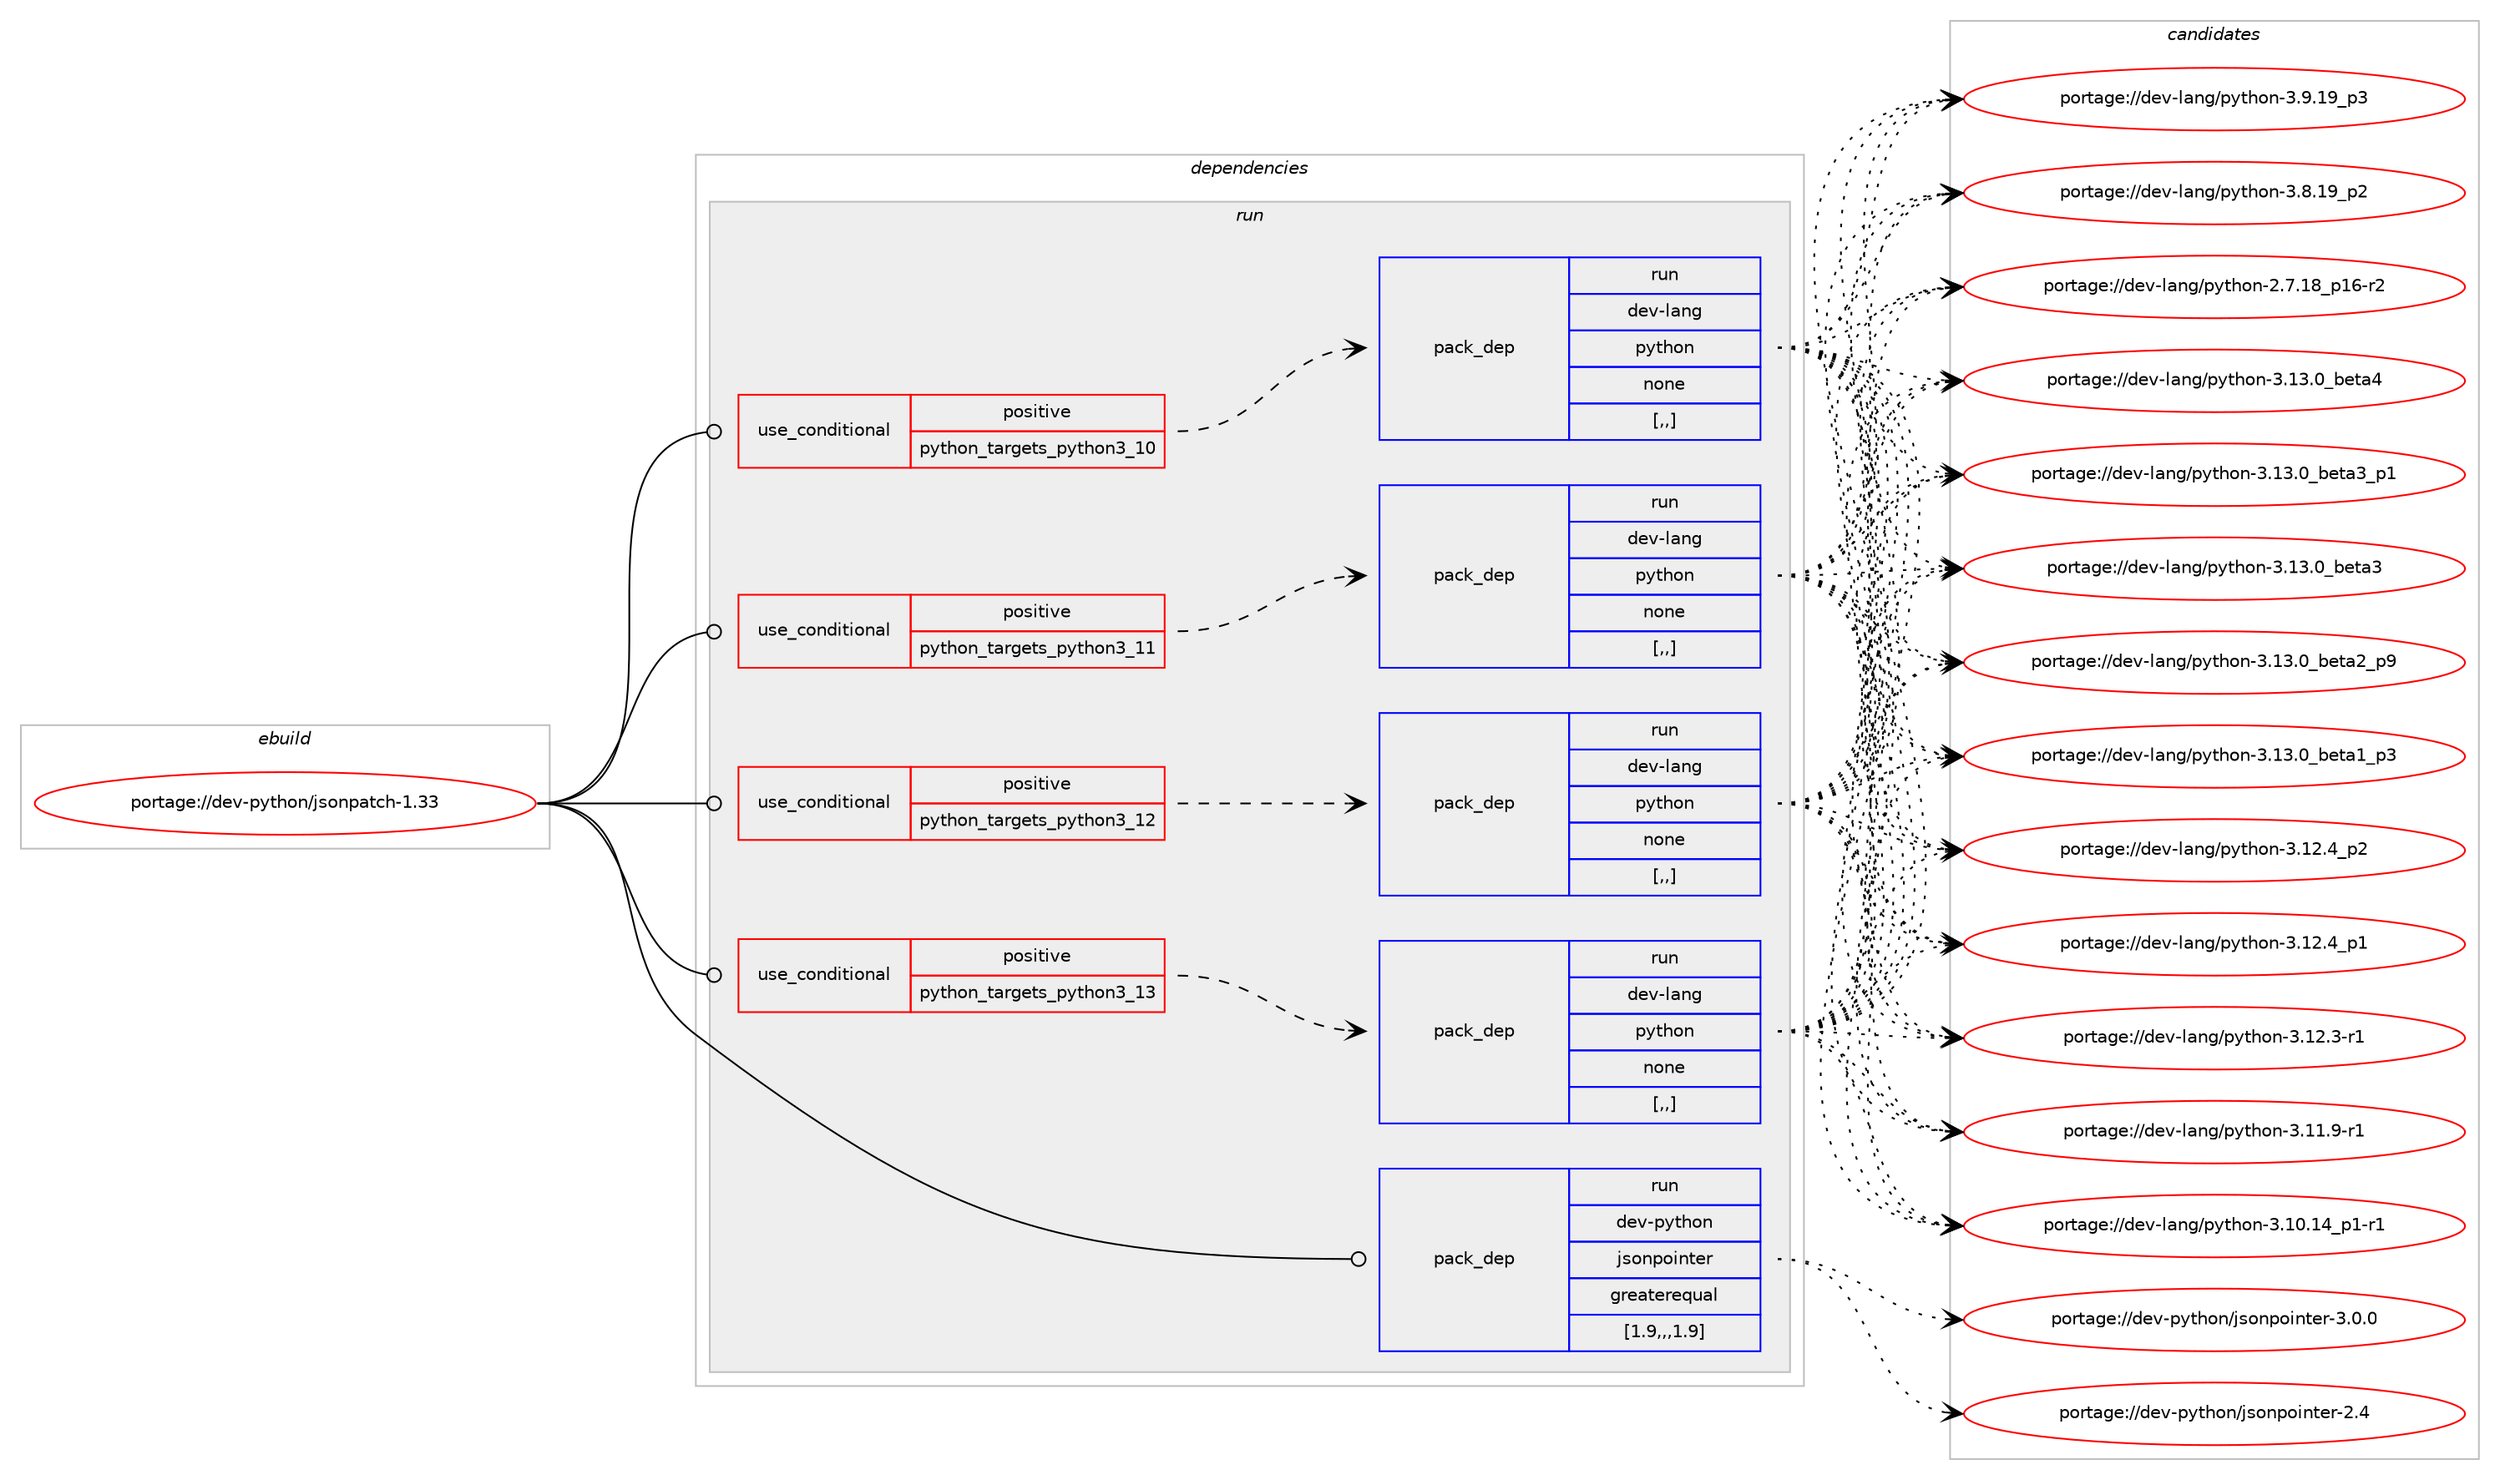 digraph prolog {

# *************
# Graph options
# *************

newrank=true;
concentrate=true;
compound=true;
graph [rankdir=LR,fontname=Helvetica,fontsize=10,ranksep=1.5];#, ranksep=2.5, nodesep=0.2];
edge  [arrowhead=vee];
node  [fontname=Helvetica,fontsize=10];

# **********
# The ebuild
# **********

subgraph cluster_leftcol {
color=gray;
label=<<i>ebuild</i>>;
id [label="portage://dev-python/jsonpatch-1.33", color=red, width=4, href="../dev-python/jsonpatch-1.33.svg"];
}

# ****************
# The dependencies
# ****************

subgraph cluster_midcol {
color=gray;
label=<<i>dependencies</i>>;
subgraph cluster_compile {
fillcolor="#eeeeee";
style=filled;
label=<<i>compile</i>>;
}
subgraph cluster_compileandrun {
fillcolor="#eeeeee";
style=filled;
label=<<i>compile and run</i>>;
}
subgraph cluster_run {
fillcolor="#eeeeee";
style=filled;
label=<<i>run</i>>;
subgraph cond34024 {
dependency149407 [label=<<TABLE BORDER="0" CELLBORDER="1" CELLSPACING="0" CELLPADDING="4"><TR><TD ROWSPAN="3" CELLPADDING="10">use_conditional</TD></TR><TR><TD>positive</TD></TR><TR><TD>python_targets_python3_10</TD></TR></TABLE>>, shape=none, color=red];
subgraph pack114133 {
dependency149408 [label=<<TABLE BORDER="0" CELLBORDER="1" CELLSPACING="0" CELLPADDING="4" WIDTH="220"><TR><TD ROWSPAN="6" CELLPADDING="30">pack_dep</TD></TR><TR><TD WIDTH="110">run</TD></TR><TR><TD>dev-lang</TD></TR><TR><TD>python</TD></TR><TR><TD>none</TD></TR><TR><TD>[,,]</TD></TR></TABLE>>, shape=none, color=blue];
}
dependency149407:e -> dependency149408:w [weight=20,style="dashed",arrowhead="vee"];
}
id:e -> dependency149407:w [weight=20,style="solid",arrowhead="odot"];
subgraph cond34025 {
dependency149409 [label=<<TABLE BORDER="0" CELLBORDER="1" CELLSPACING="0" CELLPADDING="4"><TR><TD ROWSPAN="3" CELLPADDING="10">use_conditional</TD></TR><TR><TD>positive</TD></TR><TR><TD>python_targets_python3_11</TD></TR></TABLE>>, shape=none, color=red];
subgraph pack114134 {
dependency149410 [label=<<TABLE BORDER="0" CELLBORDER="1" CELLSPACING="0" CELLPADDING="4" WIDTH="220"><TR><TD ROWSPAN="6" CELLPADDING="30">pack_dep</TD></TR><TR><TD WIDTH="110">run</TD></TR><TR><TD>dev-lang</TD></TR><TR><TD>python</TD></TR><TR><TD>none</TD></TR><TR><TD>[,,]</TD></TR></TABLE>>, shape=none, color=blue];
}
dependency149409:e -> dependency149410:w [weight=20,style="dashed",arrowhead="vee"];
}
id:e -> dependency149409:w [weight=20,style="solid",arrowhead="odot"];
subgraph cond34026 {
dependency149411 [label=<<TABLE BORDER="0" CELLBORDER="1" CELLSPACING="0" CELLPADDING="4"><TR><TD ROWSPAN="3" CELLPADDING="10">use_conditional</TD></TR><TR><TD>positive</TD></TR><TR><TD>python_targets_python3_12</TD></TR></TABLE>>, shape=none, color=red];
subgraph pack114135 {
dependency149412 [label=<<TABLE BORDER="0" CELLBORDER="1" CELLSPACING="0" CELLPADDING="4" WIDTH="220"><TR><TD ROWSPAN="6" CELLPADDING="30">pack_dep</TD></TR><TR><TD WIDTH="110">run</TD></TR><TR><TD>dev-lang</TD></TR><TR><TD>python</TD></TR><TR><TD>none</TD></TR><TR><TD>[,,]</TD></TR></TABLE>>, shape=none, color=blue];
}
dependency149411:e -> dependency149412:w [weight=20,style="dashed",arrowhead="vee"];
}
id:e -> dependency149411:w [weight=20,style="solid",arrowhead="odot"];
subgraph cond34027 {
dependency149413 [label=<<TABLE BORDER="0" CELLBORDER="1" CELLSPACING="0" CELLPADDING="4"><TR><TD ROWSPAN="3" CELLPADDING="10">use_conditional</TD></TR><TR><TD>positive</TD></TR><TR><TD>python_targets_python3_13</TD></TR></TABLE>>, shape=none, color=red];
subgraph pack114136 {
dependency149414 [label=<<TABLE BORDER="0" CELLBORDER="1" CELLSPACING="0" CELLPADDING="4" WIDTH="220"><TR><TD ROWSPAN="6" CELLPADDING="30">pack_dep</TD></TR><TR><TD WIDTH="110">run</TD></TR><TR><TD>dev-lang</TD></TR><TR><TD>python</TD></TR><TR><TD>none</TD></TR><TR><TD>[,,]</TD></TR></TABLE>>, shape=none, color=blue];
}
dependency149413:e -> dependency149414:w [weight=20,style="dashed",arrowhead="vee"];
}
id:e -> dependency149413:w [weight=20,style="solid",arrowhead="odot"];
subgraph pack114137 {
dependency149415 [label=<<TABLE BORDER="0" CELLBORDER="1" CELLSPACING="0" CELLPADDING="4" WIDTH="220"><TR><TD ROWSPAN="6" CELLPADDING="30">pack_dep</TD></TR><TR><TD WIDTH="110">run</TD></TR><TR><TD>dev-python</TD></TR><TR><TD>jsonpointer</TD></TR><TR><TD>greaterequal</TD></TR><TR><TD>[1.9,,,1.9]</TD></TR></TABLE>>, shape=none, color=blue];
}
id:e -> dependency149415:w [weight=20,style="solid",arrowhead="odot"];
}
}

# **************
# The candidates
# **************

subgraph cluster_choices {
rank=same;
color=gray;
label=<<i>candidates</i>>;

subgraph choice114133 {
color=black;
nodesep=1;
choice1001011184510897110103471121211161041111104551464951464895981011169752 [label="portage://dev-lang/python-3.13.0_beta4", color=red, width=4,href="../dev-lang/python-3.13.0_beta4.svg"];
choice10010111845108971101034711212111610411111045514649514648959810111697519511249 [label="portage://dev-lang/python-3.13.0_beta3_p1", color=red, width=4,href="../dev-lang/python-3.13.0_beta3_p1.svg"];
choice1001011184510897110103471121211161041111104551464951464895981011169751 [label="portage://dev-lang/python-3.13.0_beta3", color=red, width=4,href="../dev-lang/python-3.13.0_beta3.svg"];
choice10010111845108971101034711212111610411111045514649514648959810111697509511257 [label="portage://dev-lang/python-3.13.0_beta2_p9", color=red, width=4,href="../dev-lang/python-3.13.0_beta2_p9.svg"];
choice10010111845108971101034711212111610411111045514649514648959810111697499511251 [label="portage://dev-lang/python-3.13.0_beta1_p3", color=red, width=4,href="../dev-lang/python-3.13.0_beta1_p3.svg"];
choice100101118451089711010347112121116104111110455146495046529511250 [label="portage://dev-lang/python-3.12.4_p2", color=red, width=4,href="../dev-lang/python-3.12.4_p2.svg"];
choice100101118451089711010347112121116104111110455146495046529511249 [label="portage://dev-lang/python-3.12.4_p1", color=red, width=4,href="../dev-lang/python-3.12.4_p1.svg"];
choice100101118451089711010347112121116104111110455146495046514511449 [label="portage://dev-lang/python-3.12.3-r1", color=red, width=4,href="../dev-lang/python-3.12.3-r1.svg"];
choice100101118451089711010347112121116104111110455146494946574511449 [label="portage://dev-lang/python-3.11.9-r1", color=red, width=4,href="../dev-lang/python-3.11.9-r1.svg"];
choice100101118451089711010347112121116104111110455146494846495295112494511449 [label="portage://dev-lang/python-3.10.14_p1-r1", color=red, width=4,href="../dev-lang/python-3.10.14_p1-r1.svg"];
choice100101118451089711010347112121116104111110455146574649579511251 [label="portage://dev-lang/python-3.9.19_p3", color=red, width=4,href="../dev-lang/python-3.9.19_p3.svg"];
choice100101118451089711010347112121116104111110455146564649579511250 [label="portage://dev-lang/python-3.8.19_p2", color=red, width=4,href="../dev-lang/python-3.8.19_p2.svg"];
choice100101118451089711010347112121116104111110455046554649569511249544511450 [label="portage://dev-lang/python-2.7.18_p16-r2", color=red, width=4,href="../dev-lang/python-2.7.18_p16-r2.svg"];
dependency149408:e -> choice1001011184510897110103471121211161041111104551464951464895981011169752:w [style=dotted,weight="100"];
dependency149408:e -> choice10010111845108971101034711212111610411111045514649514648959810111697519511249:w [style=dotted,weight="100"];
dependency149408:e -> choice1001011184510897110103471121211161041111104551464951464895981011169751:w [style=dotted,weight="100"];
dependency149408:e -> choice10010111845108971101034711212111610411111045514649514648959810111697509511257:w [style=dotted,weight="100"];
dependency149408:e -> choice10010111845108971101034711212111610411111045514649514648959810111697499511251:w [style=dotted,weight="100"];
dependency149408:e -> choice100101118451089711010347112121116104111110455146495046529511250:w [style=dotted,weight="100"];
dependency149408:e -> choice100101118451089711010347112121116104111110455146495046529511249:w [style=dotted,weight="100"];
dependency149408:e -> choice100101118451089711010347112121116104111110455146495046514511449:w [style=dotted,weight="100"];
dependency149408:e -> choice100101118451089711010347112121116104111110455146494946574511449:w [style=dotted,weight="100"];
dependency149408:e -> choice100101118451089711010347112121116104111110455146494846495295112494511449:w [style=dotted,weight="100"];
dependency149408:e -> choice100101118451089711010347112121116104111110455146574649579511251:w [style=dotted,weight="100"];
dependency149408:e -> choice100101118451089711010347112121116104111110455146564649579511250:w [style=dotted,weight="100"];
dependency149408:e -> choice100101118451089711010347112121116104111110455046554649569511249544511450:w [style=dotted,weight="100"];
}
subgraph choice114134 {
color=black;
nodesep=1;
choice1001011184510897110103471121211161041111104551464951464895981011169752 [label="portage://dev-lang/python-3.13.0_beta4", color=red, width=4,href="../dev-lang/python-3.13.0_beta4.svg"];
choice10010111845108971101034711212111610411111045514649514648959810111697519511249 [label="portage://dev-lang/python-3.13.0_beta3_p1", color=red, width=4,href="../dev-lang/python-3.13.0_beta3_p1.svg"];
choice1001011184510897110103471121211161041111104551464951464895981011169751 [label="portage://dev-lang/python-3.13.0_beta3", color=red, width=4,href="../dev-lang/python-3.13.0_beta3.svg"];
choice10010111845108971101034711212111610411111045514649514648959810111697509511257 [label="portage://dev-lang/python-3.13.0_beta2_p9", color=red, width=4,href="../dev-lang/python-3.13.0_beta2_p9.svg"];
choice10010111845108971101034711212111610411111045514649514648959810111697499511251 [label="portage://dev-lang/python-3.13.0_beta1_p3", color=red, width=4,href="../dev-lang/python-3.13.0_beta1_p3.svg"];
choice100101118451089711010347112121116104111110455146495046529511250 [label="portage://dev-lang/python-3.12.4_p2", color=red, width=4,href="../dev-lang/python-3.12.4_p2.svg"];
choice100101118451089711010347112121116104111110455146495046529511249 [label="portage://dev-lang/python-3.12.4_p1", color=red, width=4,href="../dev-lang/python-3.12.4_p1.svg"];
choice100101118451089711010347112121116104111110455146495046514511449 [label="portage://dev-lang/python-3.12.3-r1", color=red, width=4,href="../dev-lang/python-3.12.3-r1.svg"];
choice100101118451089711010347112121116104111110455146494946574511449 [label="portage://dev-lang/python-3.11.9-r1", color=red, width=4,href="../dev-lang/python-3.11.9-r1.svg"];
choice100101118451089711010347112121116104111110455146494846495295112494511449 [label="portage://dev-lang/python-3.10.14_p1-r1", color=red, width=4,href="../dev-lang/python-3.10.14_p1-r1.svg"];
choice100101118451089711010347112121116104111110455146574649579511251 [label="portage://dev-lang/python-3.9.19_p3", color=red, width=4,href="../dev-lang/python-3.9.19_p3.svg"];
choice100101118451089711010347112121116104111110455146564649579511250 [label="portage://dev-lang/python-3.8.19_p2", color=red, width=4,href="../dev-lang/python-3.8.19_p2.svg"];
choice100101118451089711010347112121116104111110455046554649569511249544511450 [label="portage://dev-lang/python-2.7.18_p16-r2", color=red, width=4,href="../dev-lang/python-2.7.18_p16-r2.svg"];
dependency149410:e -> choice1001011184510897110103471121211161041111104551464951464895981011169752:w [style=dotted,weight="100"];
dependency149410:e -> choice10010111845108971101034711212111610411111045514649514648959810111697519511249:w [style=dotted,weight="100"];
dependency149410:e -> choice1001011184510897110103471121211161041111104551464951464895981011169751:w [style=dotted,weight="100"];
dependency149410:e -> choice10010111845108971101034711212111610411111045514649514648959810111697509511257:w [style=dotted,weight="100"];
dependency149410:e -> choice10010111845108971101034711212111610411111045514649514648959810111697499511251:w [style=dotted,weight="100"];
dependency149410:e -> choice100101118451089711010347112121116104111110455146495046529511250:w [style=dotted,weight="100"];
dependency149410:e -> choice100101118451089711010347112121116104111110455146495046529511249:w [style=dotted,weight="100"];
dependency149410:e -> choice100101118451089711010347112121116104111110455146495046514511449:w [style=dotted,weight="100"];
dependency149410:e -> choice100101118451089711010347112121116104111110455146494946574511449:w [style=dotted,weight="100"];
dependency149410:e -> choice100101118451089711010347112121116104111110455146494846495295112494511449:w [style=dotted,weight="100"];
dependency149410:e -> choice100101118451089711010347112121116104111110455146574649579511251:w [style=dotted,weight="100"];
dependency149410:e -> choice100101118451089711010347112121116104111110455146564649579511250:w [style=dotted,weight="100"];
dependency149410:e -> choice100101118451089711010347112121116104111110455046554649569511249544511450:w [style=dotted,weight="100"];
}
subgraph choice114135 {
color=black;
nodesep=1;
choice1001011184510897110103471121211161041111104551464951464895981011169752 [label="portage://dev-lang/python-3.13.0_beta4", color=red, width=4,href="../dev-lang/python-3.13.0_beta4.svg"];
choice10010111845108971101034711212111610411111045514649514648959810111697519511249 [label="portage://dev-lang/python-3.13.0_beta3_p1", color=red, width=4,href="../dev-lang/python-3.13.0_beta3_p1.svg"];
choice1001011184510897110103471121211161041111104551464951464895981011169751 [label="portage://dev-lang/python-3.13.0_beta3", color=red, width=4,href="../dev-lang/python-3.13.0_beta3.svg"];
choice10010111845108971101034711212111610411111045514649514648959810111697509511257 [label="portage://dev-lang/python-3.13.0_beta2_p9", color=red, width=4,href="../dev-lang/python-3.13.0_beta2_p9.svg"];
choice10010111845108971101034711212111610411111045514649514648959810111697499511251 [label="portage://dev-lang/python-3.13.0_beta1_p3", color=red, width=4,href="../dev-lang/python-3.13.0_beta1_p3.svg"];
choice100101118451089711010347112121116104111110455146495046529511250 [label="portage://dev-lang/python-3.12.4_p2", color=red, width=4,href="../dev-lang/python-3.12.4_p2.svg"];
choice100101118451089711010347112121116104111110455146495046529511249 [label="portage://dev-lang/python-3.12.4_p1", color=red, width=4,href="../dev-lang/python-3.12.4_p1.svg"];
choice100101118451089711010347112121116104111110455146495046514511449 [label="portage://dev-lang/python-3.12.3-r1", color=red, width=4,href="../dev-lang/python-3.12.3-r1.svg"];
choice100101118451089711010347112121116104111110455146494946574511449 [label="portage://dev-lang/python-3.11.9-r1", color=red, width=4,href="../dev-lang/python-3.11.9-r1.svg"];
choice100101118451089711010347112121116104111110455146494846495295112494511449 [label="portage://dev-lang/python-3.10.14_p1-r1", color=red, width=4,href="../dev-lang/python-3.10.14_p1-r1.svg"];
choice100101118451089711010347112121116104111110455146574649579511251 [label="portage://dev-lang/python-3.9.19_p3", color=red, width=4,href="../dev-lang/python-3.9.19_p3.svg"];
choice100101118451089711010347112121116104111110455146564649579511250 [label="portage://dev-lang/python-3.8.19_p2", color=red, width=4,href="../dev-lang/python-3.8.19_p2.svg"];
choice100101118451089711010347112121116104111110455046554649569511249544511450 [label="portage://dev-lang/python-2.7.18_p16-r2", color=red, width=4,href="../dev-lang/python-2.7.18_p16-r2.svg"];
dependency149412:e -> choice1001011184510897110103471121211161041111104551464951464895981011169752:w [style=dotted,weight="100"];
dependency149412:e -> choice10010111845108971101034711212111610411111045514649514648959810111697519511249:w [style=dotted,weight="100"];
dependency149412:e -> choice1001011184510897110103471121211161041111104551464951464895981011169751:w [style=dotted,weight="100"];
dependency149412:e -> choice10010111845108971101034711212111610411111045514649514648959810111697509511257:w [style=dotted,weight="100"];
dependency149412:e -> choice10010111845108971101034711212111610411111045514649514648959810111697499511251:w [style=dotted,weight="100"];
dependency149412:e -> choice100101118451089711010347112121116104111110455146495046529511250:w [style=dotted,weight="100"];
dependency149412:e -> choice100101118451089711010347112121116104111110455146495046529511249:w [style=dotted,weight="100"];
dependency149412:e -> choice100101118451089711010347112121116104111110455146495046514511449:w [style=dotted,weight="100"];
dependency149412:e -> choice100101118451089711010347112121116104111110455146494946574511449:w [style=dotted,weight="100"];
dependency149412:e -> choice100101118451089711010347112121116104111110455146494846495295112494511449:w [style=dotted,weight="100"];
dependency149412:e -> choice100101118451089711010347112121116104111110455146574649579511251:w [style=dotted,weight="100"];
dependency149412:e -> choice100101118451089711010347112121116104111110455146564649579511250:w [style=dotted,weight="100"];
dependency149412:e -> choice100101118451089711010347112121116104111110455046554649569511249544511450:w [style=dotted,weight="100"];
}
subgraph choice114136 {
color=black;
nodesep=1;
choice1001011184510897110103471121211161041111104551464951464895981011169752 [label="portage://dev-lang/python-3.13.0_beta4", color=red, width=4,href="../dev-lang/python-3.13.0_beta4.svg"];
choice10010111845108971101034711212111610411111045514649514648959810111697519511249 [label="portage://dev-lang/python-3.13.0_beta3_p1", color=red, width=4,href="../dev-lang/python-3.13.0_beta3_p1.svg"];
choice1001011184510897110103471121211161041111104551464951464895981011169751 [label="portage://dev-lang/python-3.13.0_beta3", color=red, width=4,href="../dev-lang/python-3.13.0_beta3.svg"];
choice10010111845108971101034711212111610411111045514649514648959810111697509511257 [label="portage://dev-lang/python-3.13.0_beta2_p9", color=red, width=4,href="../dev-lang/python-3.13.0_beta2_p9.svg"];
choice10010111845108971101034711212111610411111045514649514648959810111697499511251 [label="portage://dev-lang/python-3.13.0_beta1_p3", color=red, width=4,href="../dev-lang/python-3.13.0_beta1_p3.svg"];
choice100101118451089711010347112121116104111110455146495046529511250 [label="portage://dev-lang/python-3.12.4_p2", color=red, width=4,href="../dev-lang/python-3.12.4_p2.svg"];
choice100101118451089711010347112121116104111110455146495046529511249 [label="portage://dev-lang/python-3.12.4_p1", color=red, width=4,href="../dev-lang/python-3.12.4_p1.svg"];
choice100101118451089711010347112121116104111110455146495046514511449 [label="portage://dev-lang/python-3.12.3-r1", color=red, width=4,href="../dev-lang/python-3.12.3-r1.svg"];
choice100101118451089711010347112121116104111110455146494946574511449 [label="portage://dev-lang/python-3.11.9-r1", color=red, width=4,href="../dev-lang/python-3.11.9-r1.svg"];
choice100101118451089711010347112121116104111110455146494846495295112494511449 [label="portage://dev-lang/python-3.10.14_p1-r1", color=red, width=4,href="../dev-lang/python-3.10.14_p1-r1.svg"];
choice100101118451089711010347112121116104111110455146574649579511251 [label="portage://dev-lang/python-3.9.19_p3", color=red, width=4,href="../dev-lang/python-3.9.19_p3.svg"];
choice100101118451089711010347112121116104111110455146564649579511250 [label="portage://dev-lang/python-3.8.19_p2", color=red, width=4,href="../dev-lang/python-3.8.19_p2.svg"];
choice100101118451089711010347112121116104111110455046554649569511249544511450 [label="portage://dev-lang/python-2.7.18_p16-r2", color=red, width=4,href="../dev-lang/python-2.7.18_p16-r2.svg"];
dependency149414:e -> choice1001011184510897110103471121211161041111104551464951464895981011169752:w [style=dotted,weight="100"];
dependency149414:e -> choice10010111845108971101034711212111610411111045514649514648959810111697519511249:w [style=dotted,weight="100"];
dependency149414:e -> choice1001011184510897110103471121211161041111104551464951464895981011169751:w [style=dotted,weight="100"];
dependency149414:e -> choice10010111845108971101034711212111610411111045514649514648959810111697509511257:w [style=dotted,weight="100"];
dependency149414:e -> choice10010111845108971101034711212111610411111045514649514648959810111697499511251:w [style=dotted,weight="100"];
dependency149414:e -> choice100101118451089711010347112121116104111110455146495046529511250:w [style=dotted,weight="100"];
dependency149414:e -> choice100101118451089711010347112121116104111110455146495046529511249:w [style=dotted,weight="100"];
dependency149414:e -> choice100101118451089711010347112121116104111110455146495046514511449:w [style=dotted,weight="100"];
dependency149414:e -> choice100101118451089711010347112121116104111110455146494946574511449:w [style=dotted,weight="100"];
dependency149414:e -> choice100101118451089711010347112121116104111110455146494846495295112494511449:w [style=dotted,weight="100"];
dependency149414:e -> choice100101118451089711010347112121116104111110455146574649579511251:w [style=dotted,weight="100"];
dependency149414:e -> choice100101118451089711010347112121116104111110455146564649579511250:w [style=dotted,weight="100"];
dependency149414:e -> choice100101118451089711010347112121116104111110455046554649569511249544511450:w [style=dotted,weight="100"];
}
subgraph choice114137 {
color=black;
nodesep=1;
choice1001011184511212111610411111047106115111110112111105110116101114455146484648 [label="portage://dev-python/jsonpointer-3.0.0", color=red, width=4,href="../dev-python/jsonpointer-3.0.0.svg"];
choice100101118451121211161041111104710611511111011211110511011610111445504652 [label="portage://dev-python/jsonpointer-2.4", color=red, width=4,href="../dev-python/jsonpointer-2.4.svg"];
dependency149415:e -> choice1001011184511212111610411111047106115111110112111105110116101114455146484648:w [style=dotted,weight="100"];
dependency149415:e -> choice100101118451121211161041111104710611511111011211110511011610111445504652:w [style=dotted,weight="100"];
}
}

}
